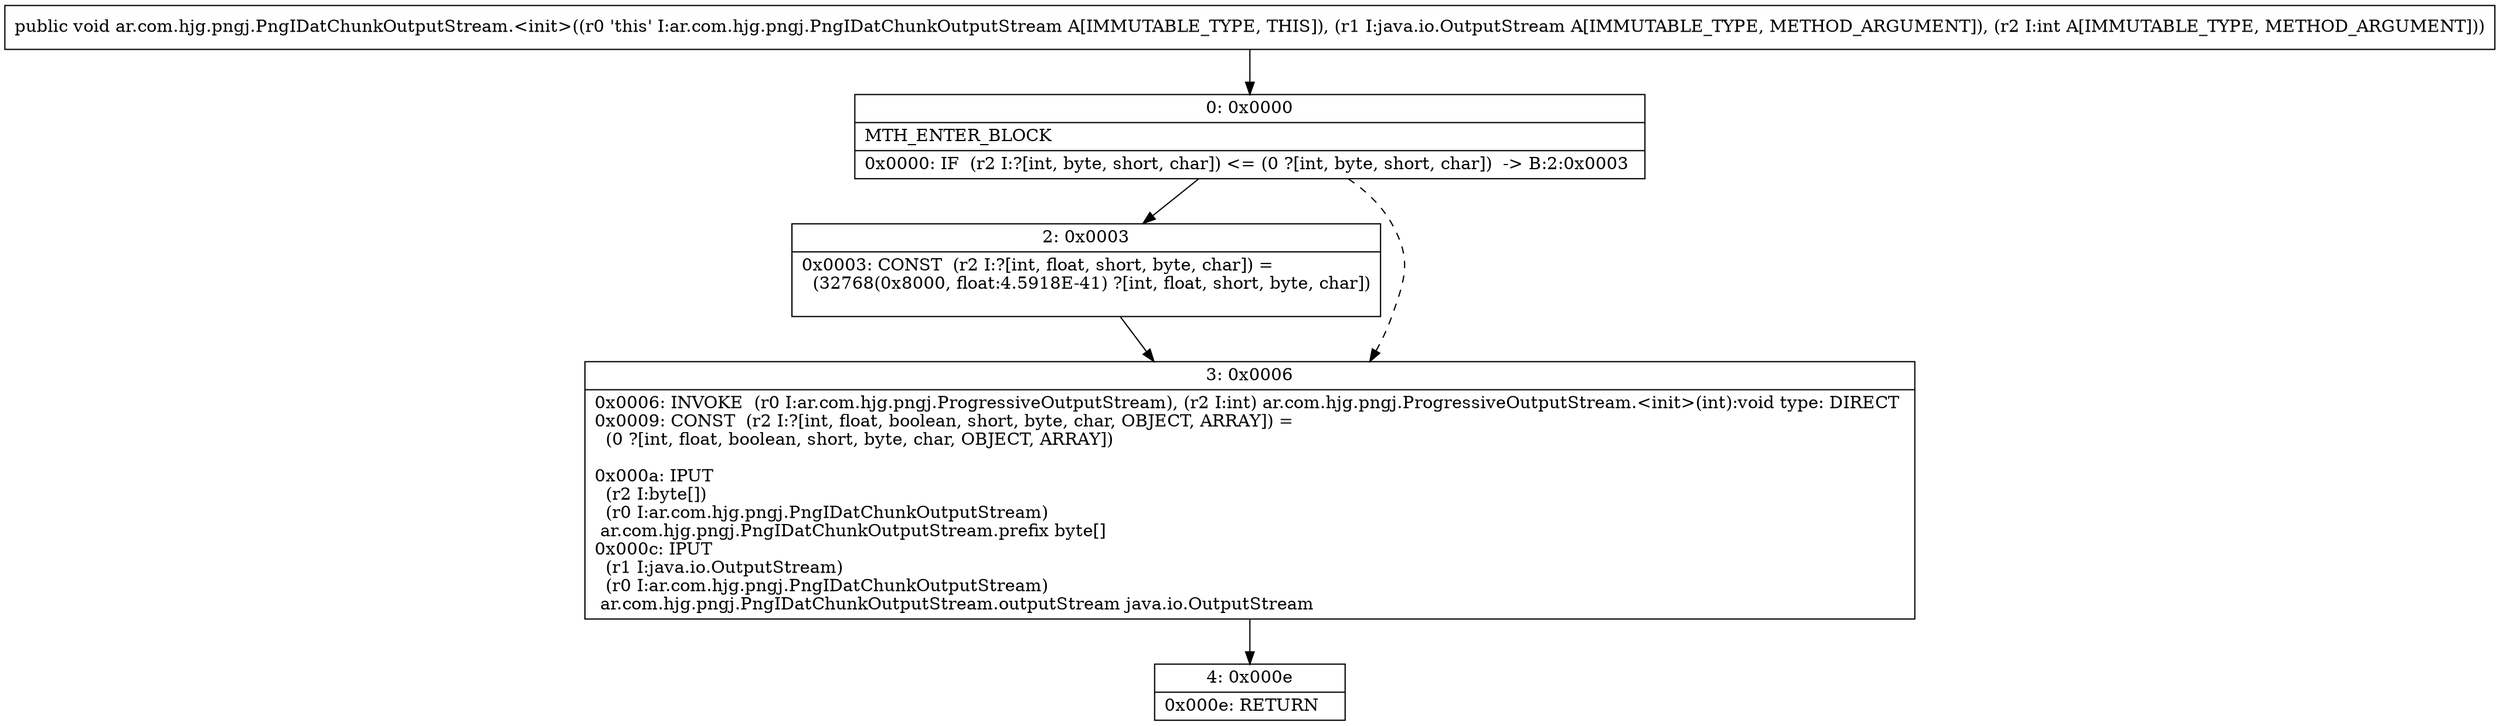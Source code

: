 digraph "CFG forar.com.hjg.pngj.PngIDatChunkOutputStream.\<init\>(Ljava\/io\/OutputStream;I)V" {
Node_0 [shape=record,label="{0\:\ 0x0000|MTH_ENTER_BLOCK\l|0x0000: IF  (r2 I:?[int, byte, short, char]) \<= (0 ?[int, byte, short, char])  \-\> B:2:0x0003 \l}"];
Node_2 [shape=record,label="{2\:\ 0x0003|0x0003: CONST  (r2 I:?[int, float, short, byte, char]) = \l  (32768(0x8000, float:4.5918E\-41) ?[int, float, short, byte, char])\l \l}"];
Node_3 [shape=record,label="{3\:\ 0x0006|0x0006: INVOKE  (r0 I:ar.com.hjg.pngj.ProgressiveOutputStream), (r2 I:int) ar.com.hjg.pngj.ProgressiveOutputStream.\<init\>(int):void type: DIRECT \l0x0009: CONST  (r2 I:?[int, float, boolean, short, byte, char, OBJECT, ARRAY]) = \l  (0 ?[int, float, boolean, short, byte, char, OBJECT, ARRAY])\l \l0x000a: IPUT  \l  (r2 I:byte[])\l  (r0 I:ar.com.hjg.pngj.PngIDatChunkOutputStream)\l ar.com.hjg.pngj.PngIDatChunkOutputStream.prefix byte[] \l0x000c: IPUT  \l  (r1 I:java.io.OutputStream)\l  (r0 I:ar.com.hjg.pngj.PngIDatChunkOutputStream)\l ar.com.hjg.pngj.PngIDatChunkOutputStream.outputStream java.io.OutputStream \l}"];
Node_4 [shape=record,label="{4\:\ 0x000e|0x000e: RETURN   \l}"];
MethodNode[shape=record,label="{public void ar.com.hjg.pngj.PngIDatChunkOutputStream.\<init\>((r0 'this' I:ar.com.hjg.pngj.PngIDatChunkOutputStream A[IMMUTABLE_TYPE, THIS]), (r1 I:java.io.OutputStream A[IMMUTABLE_TYPE, METHOD_ARGUMENT]), (r2 I:int A[IMMUTABLE_TYPE, METHOD_ARGUMENT])) }"];
MethodNode -> Node_0;
Node_0 -> Node_2;
Node_0 -> Node_3[style=dashed];
Node_2 -> Node_3;
Node_3 -> Node_4;
}

